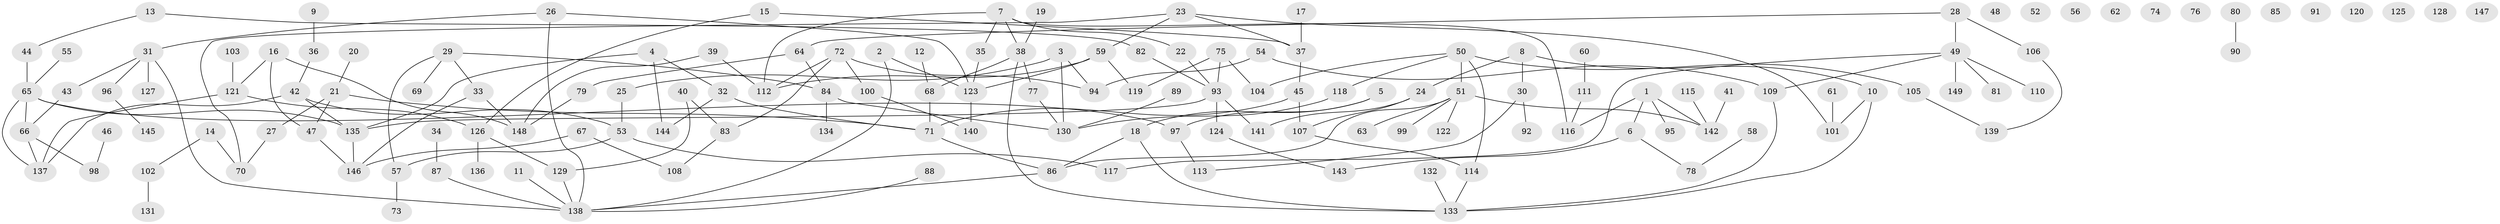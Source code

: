 // Generated by graph-tools (version 1.1) at 2025/12/03/09/25 04:12:58]
// undirected, 149 vertices, 178 edges
graph export_dot {
graph [start="1"]
  node [color=gray90,style=filled];
  1;
  2;
  3;
  4;
  5;
  6;
  7;
  8;
  9;
  10;
  11;
  12;
  13;
  14;
  15;
  16;
  17;
  18;
  19;
  20;
  21;
  22;
  23;
  24;
  25;
  26;
  27;
  28;
  29;
  30;
  31;
  32;
  33;
  34;
  35;
  36;
  37;
  38;
  39;
  40;
  41;
  42;
  43;
  44;
  45;
  46;
  47;
  48;
  49;
  50;
  51;
  52;
  53;
  54;
  55;
  56;
  57;
  58;
  59;
  60;
  61;
  62;
  63;
  64;
  65;
  66;
  67;
  68;
  69;
  70;
  71;
  72;
  73;
  74;
  75;
  76;
  77;
  78;
  79;
  80;
  81;
  82;
  83;
  84;
  85;
  86;
  87;
  88;
  89;
  90;
  91;
  92;
  93;
  94;
  95;
  96;
  97;
  98;
  99;
  100;
  101;
  102;
  103;
  104;
  105;
  106;
  107;
  108;
  109;
  110;
  111;
  112;
  113;
  114;
  115;
  116;
  117;
  118;
  119;
  120;
  121;
  122;
  123;
  124;
  125;
  126;
  127;
  128;
  129;
  130;
  131;
  132;
  133;
  134;
  135;
  136;
  137;
  138;
  139;
  140;
  141;
  142;
  143;
  144;
  145;
  146;
  147;
  148;
  149;
  1 -- 6;
  1 -- 95;
  1 -- 116;
  1 -- 142;
  2 -- 123;
  2 -- 138;
  3 -- 25;
  3 -- 94;
  3 -- 130;
  4 -- 32;
  4 -- 135;
  4 -- 144;
  5 -- 18;
  5 -- 97;
  6 -- 78;
  6 -- 143;
  7 -- 22;
  7 -- 35;
  7 -- 38;
  7 -- 112;
  7 -- 116;
  8 -- 10;
  8 -- 24;
  8 -- 30;
  9 -- 36;
  10 -- 101;
  10 -- 133;
  11 -- 138;
  12 -- 68;
  13 -- 44;
  13 -- 82;
  14 -- 70;
  14 -- 102;
  15 -- 37;
  15 -- 126;
  16 -- 47;
  16 -- 121;
  16 -- 148;
  17 -- 37;
  18 -- 86;
  18 -- 133;
  19 -- 38;
  20 -- 21;
  21 -- 27;
  21 -- 47;
  21 -- 71;
  22 -- 93;
  23 -- 37;
  23 -- 59;
  23 -- 70;
  23 -- 101;
  24 -- 107;
  24 -- 141;
  25 -- 53;
  26 -- 31;
  26 -- 123;
  26 -- 138;
  27 -- 70;
  28 -- 49;
  28 -- 64;
  28 -- 106;
  29 -- 33;
  29 -- 57;
  29 -- 69;
  29 -- 84;
  30 -- 92;
  30 -- 113;
  31 -- 43;
  31 -- 96;
  31 -- 127;
  31 -- 138;
  32 -- 71;
  32 -- 144;
  33 -- 146;
  33 -- 148;
  34 -- 87;
  35 -- 123;
  36 -- 42;
  37 -- 45;
  38 -- 68;
  38 -- 77;
  38 -- 133;
  39 -- 112;
  39 -- 148;
  40 -- 83;
  40 -- 129;
  41 -- 142;
  42 -- 53;
  42 -- 135;
  42 -- 137;
  43 -- 66;
  44 -- 65;
  45 -- 71;
  45 -- 107;
  46 -- 98;
  47 -- 146;
  49 -- 81;
  49 -- 109;
  49 -- 110;
  49 -- 117;
  49 -- 149;
  50 -- 51;
  50 -- 104;
  50 -- 105;
  50 -- 114;
  50 -- 118;
  51 -- 63;
  51 -- 86;
  51 -- 99;
  51 -- 122;
  51 -- 142;
  53 -- 57;
  53 -- 117;
  54 -- 94;
  54 -- 109;
  55 -- 65;
  57 -- 73;
  58 -- 78;
  59 -- 112;
  59 -- 119;
  59 -- 123;
  60 -- 111;
  61 -- 101;
  64 -- 79;
  64 -- 84;
  65 -- 66;
  65 -- 97;
  65 -- 135;
  65 -- 137;
  66 -- 98;
  66 -- 137;
  67 -- 108;
  67 -- 146;
  68 -- 71;
  71 -- 86;
  72 -- 83;
  72 -- 94;
  72 -- 100;
  72 -- 112;
  75 -- 93;
  75 -- 104;
  75 -- 119;
  77 -- 130;
  79 -- 148;
  80 -- 90;
  82 -- 93;
  83 -- 108;
  84 -- 130;
  84 -- 134;
  86 -- 138;
  87 -- 138;
  88 -- 138;
  89 -- 130;
  93 -- 124;
  93 -- 135;
  93 -- 141;
  96 -- 145;
  97 -- 113;
  100 -- 140;
  102 -- 131;
  103 -- 121;
  105 -- 139;
  106 -- 139;
  107 -- 114;
  109 -- 133;
  111 -- 116;
  114 -- 133;
  115 -- 142;
  118 -- 130;
  121 -- 126;
  121 -- 137;
  123 -- 140;
  124 -- 143;
  126 -- 129;
  126 -- 136;
  129 -- 138;
  132 -- 133;
  135 -- 146;
}
